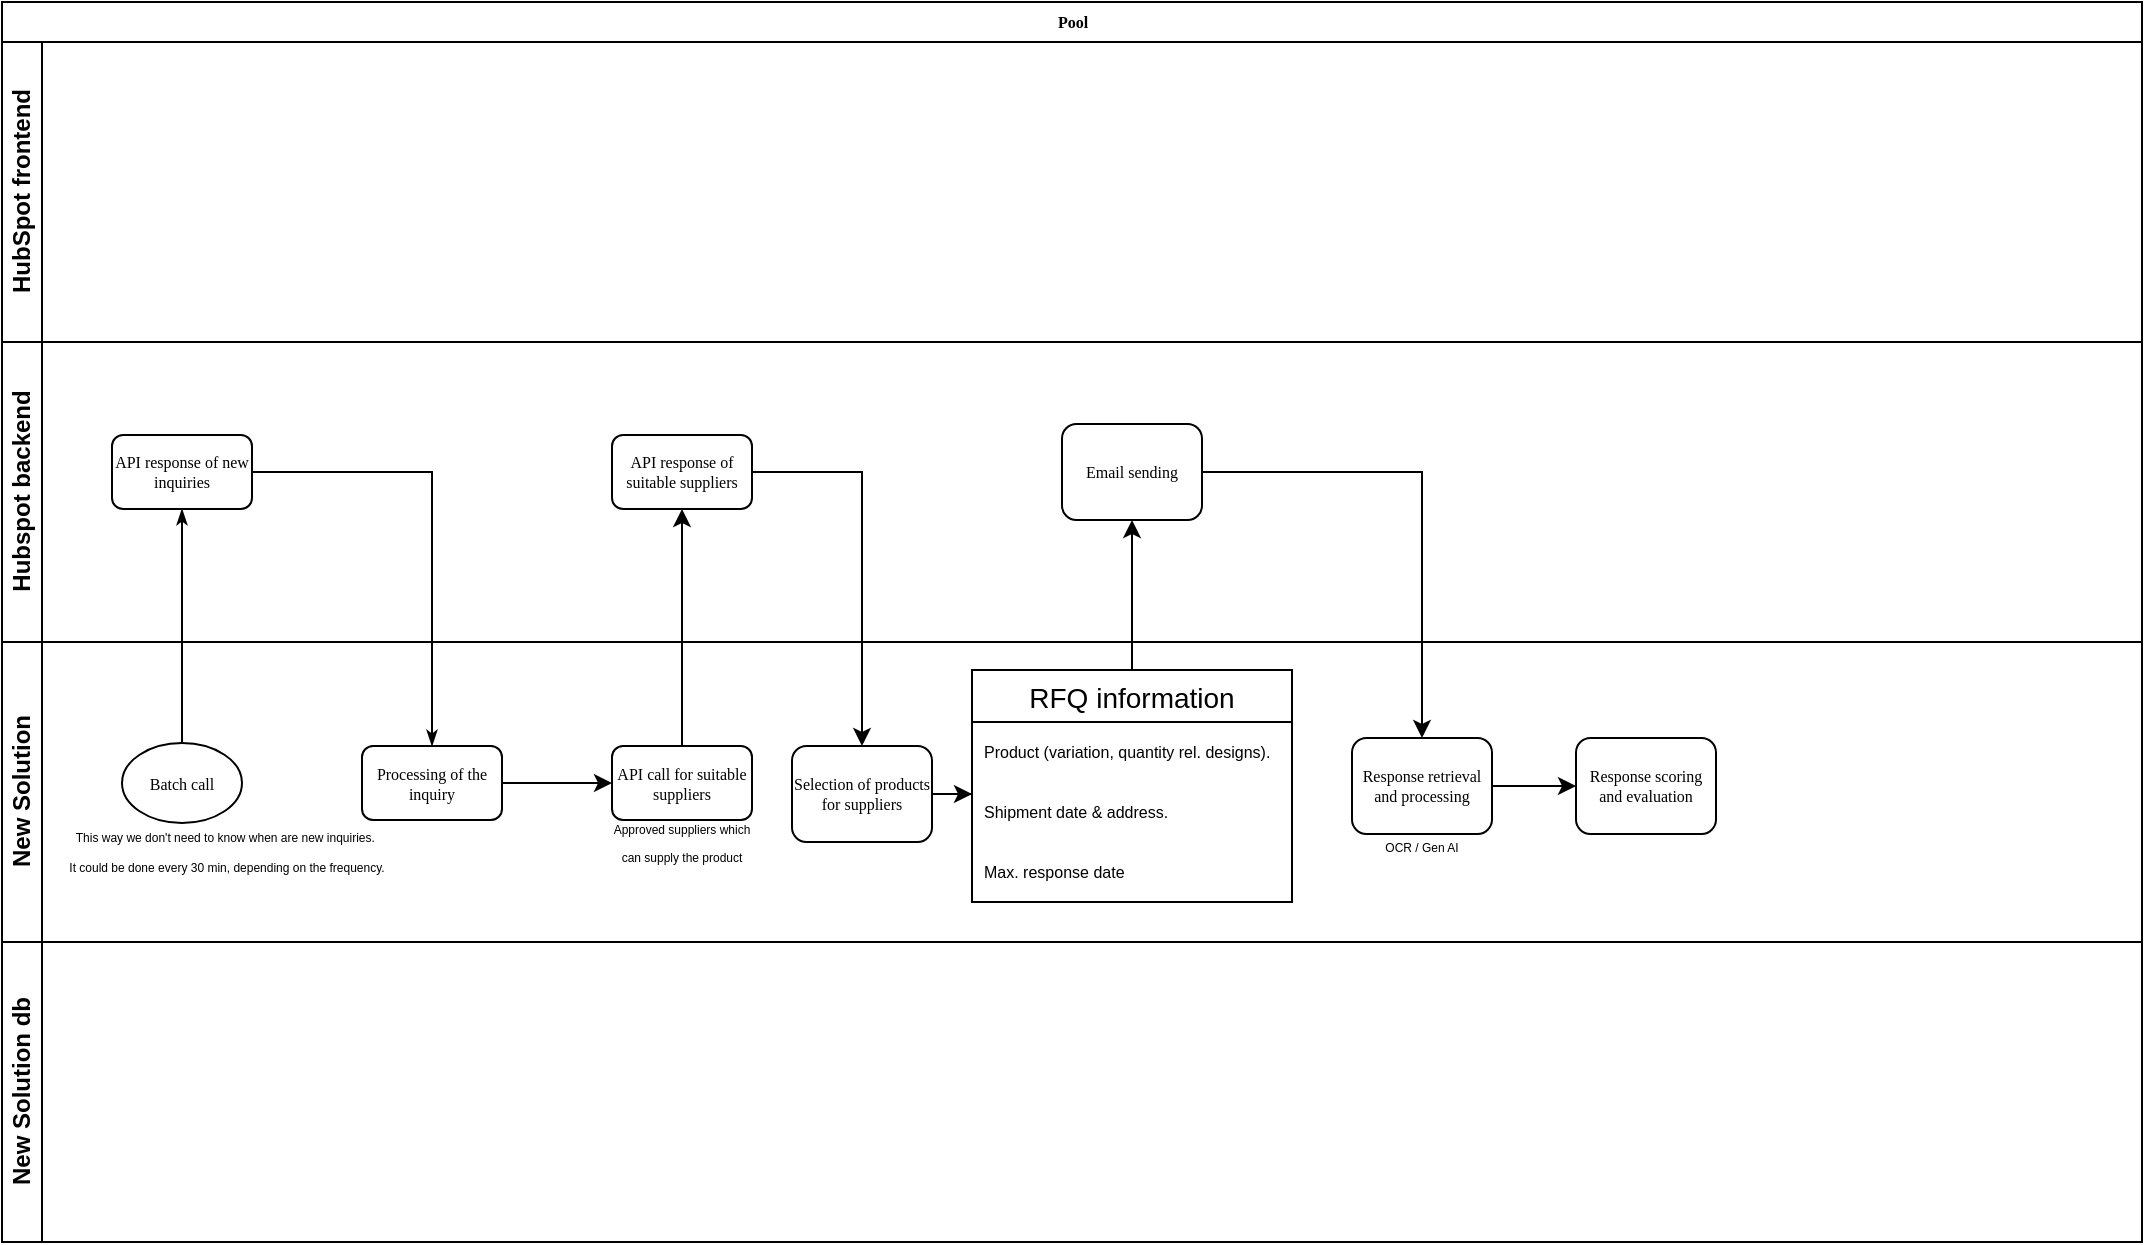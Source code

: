 <mxfile version="26.0.11">
  <diagram name="Page-1" id="c7488fd3-1785-93aa-aadb-54a6760d102a">
    <mxGraphModel dx="957" dy="426" grid="1" gridSize="10" guides="1" tooltips="1" connect="1" arrows="1" fold="1" page="1" pageScale="1" pageWidth="1100" pageHeight="850" background="none" math="0" shadow="0">
      <root>
        <mxCell id="0" />
        <mxCell id="1" parent="0" />
        <mxCell id="2b4e8129b02d487f-1" value="Pool" style="swimlane;html=1;childLayout=stackLayout;horizontal=1;startSize=20;horizontalStack=0;rounded=0;shadow=0;labelBackgroundColor=none;strokeWidth=1;fontFamily=Verdana;fontSize=8;align=center;" parent="1" vertex="1">
          <mxGeometry x="180" y="70" width="1070" height="470" as="geometry" />
        </mxCell>
        <mxCell id="2b4e8129b02d487f-2" value="HubSpot frontend" style="swimlane;html=1;startSize=20;horizontal=0;" parent="2b4e8129b02d487f-1" vertex="1">
          <mxGeometry y="20" width="1070" height="150" as="geometry" />
        </mxCell>
        <mxCell id="2b4e8129b02d487f-3" value="Hubspot backend" style="swimlane;html=1;startSize=20;horizontal=0;" parent="2b4e8129b02d487f-1" vertex="1">
          <mxGeometry y="170" width="1070" height="150" as="geometry" />
        </mxCell>
        <mxCell id="2b4e8129b02d487f-6" value="API response of new inquiries" style="rounded=1;whiteSpace=wrap;html=1;shadow=0;labelBackgroundColor=none;strokeWidth=1;fontFamily=Verdana;fontSize=8;align=center;" parent="2b4e8129b02d487f-3" vertex="1">
          <mxGeometry x="55" y="46.5" width="70" height="37" as="geometry" />
        </mxCell>
        <mxCell id="2b4e8129b02d487f-18" style="edgeStyle=orthogonalEdgeStyle;rounded=0;html=1;labelBackgroundColor=none;startArrow=none;startFill=0;startSize=5;endArrow=classicThin;endFill=1;endSize=5;jettySize=auto;orthogonalLoop=1;strokeWidth=1;fontFamily=Verdana;fontSize=8" parent="2b4e8129b02d487f-1" source="2b4e8129b02d487f-5" target="2b4e8129b02d487f-6" edge="1">
          <mxGeometry relative="1" as="geometry" />
        </mxCell>
        <mxCell id="2b4e8129b02d487f-24" style="edgeStyle=orthogonalEdgeStyle;rounded=0;html=1;labelBackgroundColor=none;startArrow=none;startFill=0;startSize=5;endArrow=classicThin;endFill=1;endSize=5;jettySize=auto;orthogonalLoop=1;strokeWidth=1;fontFamily=Verdana;fontSize=8;entryX=0.5;entryY=0;entryDx=0;entryDy=0;" parent="2b4e8129b02d487f-1" source="2b4e8129b02d487f-6" target="UMN8CmXKmuf_3cd8Juoa-2" edge="1">
          <mxGeometry relative="1" as="geometry">
            <mxPoint x="180" y="235" as="targetPoint" />
          </mxGeometry>
        </mxCell>
        <mxCell id="2b4e8129b02d487f-4" value="New Solution" style="swimlane;html=1;startSize=20;horizontal=0;" parent="2b4e8129b02d487f-1" vertex="1">
          <mxGeometry y="320" width="1070" height="150" as="geometry" />
        </mxCell>
        <mxCell id="2b4e8129b02d487f-5" value="Batch call" style="ellipse;whiteSpace=wrap;html=1;rounded=0;shadow=0;labelBackgroundColor=none;strokeWidth=1;fontFamily=Verdana;fontSize=8;align=center;" parent="2b4e8129b02d487f-4" vertex="1">
          <mxGeometry x="60" y="50.5" width="60" height="40" as="geometry" />
        </mxCell>
        <mxCell id="UMN8CmXKmuf_3cd8Juoa-4" value="&lt;font style=&quot;font-size: 6px;&quot;&gt;&lt;br&gt;&lt;/font&gt;&lt;div&gt;&lt;font style=&quot;font-size: 6px;&quot;&gt;This way we don&#39;t need to know when are new inquiries.&amp;nbsp;&lt;/font&gt;&lt;/div&gt;&lt;div&gt;&lt;font style=&quot;font-size: 6px;&quot;&gt;It could be done every 30 min, depending on the frequency.&lt;/font&gt;&lt;/div&gt;&lt;font size=&quot;3&quot;&gt;&lt;br&gt;&lt;br&gt;&lt;/font&gt;" style="text;html=1;align=center;verticalAlign=middle;whiteSpace=wrap;rounded=0;" vertex="1" parent="2b4e8129b02d487f-4">
          <mxGeometry x="30" y="100" width="165" height="30" as="geometry" />
        </mxCell>
        <mxCell id="UMN8CmXKmuf_3cd8Juoa-7" style="edgeStyle=orthogonalEdgeStyle;rounded=0;orthogonalLoop=1;jettySize=auto;html=1;" edge="1" parent="2b4e8129b02d487f-4" source="UMN8CmXKmuf_3cd8Juoa-2" target="UMN8CmXKmuf_3cd8Juoa-5">
          <mxGeometry relative="1" as="geometry" />
        </mxCell>
        <mxCell id="UMN8CmXKmuf_3cd8Juoa-2" value="Processing of the inquiry" style="rounded=1;whiteSpace=wrap;html=1;shadow=0;labelBackgroundColor=none;strokeWidth=1;fontFamily=Verdana;fontSize=8;align=center;" vertex="1" parent="2b4e8129b02d487f-4">
          <mxGeometry x="180" y="52" width="70" height="37" as="geometry" />
        </mxCell>
        <mxCell id="UMN8CmXKmuf_3cd8Juoa-9" value="API response of suitable suppliers" style="rounded=1;whiteSpace=wrap;html=1;shadow=0;labelBackgroundColor=none;strokeWidth=1;fontFamily=Verdana;fontSize=8;align=center;" vertex="1" parent="2b4e8129b02d487f-4">
          <mxGeometry x="305" y="-103.5" width="70" height="37" as="geometry" />
        </mxCell>
        <mxCell id="UMN8CmXKmuf_3cd8Juoa-25" value="Email sending" style="rounded=1;whiteSpace=wrap;html=1;shadow=0;labelBackgroundColor=none;strokeWidth=1;fontFamily=Verdana;fontSize=8;align=center;" vertex="1" parent="2b4e8129b02d487f-4">
          <mxGeometry x="530" y="-109" width="70" height="48" as="geometry" />
        </mxCell>
        <mxCell id="UMN8CmXKmuf_3cd8Juoa-8" style="edgeStyle=orthogonalEdgeStyle;rounded=0;orthogonalLoop=1;jettySize=auto;html=1;entryX=0.5;entryY=1;entryDx=0;entryDy=0;" edge="1" parent="2b4e8129b02d487f-4" source="UMN8CmXKmuf_3cd8Juoa-5" target="UMN8CmXKmuf_3cd8Juoa-9">
          <mxGeometry relative="1" as="geometry">
            <mxPoint x="340" y="-40" as="targetPoint" />
          </mxGeometry>
        </mxCell>
        <mxCell id="UMN8CmXKmuf_3cd8Juoa-5" value="API call for suitable suppliers" style="rounded=1;whiteSpace=wrap;html=1;shadow=0;labelBackgroundColor=none;strokeWidth=1;fontFamily=Verdana;fontSize=8;align=center;" vertex="1" parent="2b4e8129b02d487f-4">
          <mxGeometry x="305" y="52" width="70" height="37" as="geometry" />
        </mxCell>
        <mxCell id="UMN8CmXKmuf_3cd8Juoa-6" value="&lt;font style=&quot;font-size: 6px;&quot;&gt;Approved suppliers which can supply the product&lt;/font&gt;&lt;div&gt;&lt;br/&gt;&lt;/div&gt;" style="text;html=1;align=center;verticalAlign=middle;whiteSpace=wrap;rounded=0;" vertex="1" parent="2b4e8129b02d487f-4">
          <mxGeometry x="300" y="90.5" width="80" height="30" as="geometry" />
        </mxCell>
        <mxCell id="UMN8CmXKmuf_3cd8Juoa-14" value="RFQ information" style="swimlane;fontStyle=0;childLayout=stackLayout;horizontal=1;startSize=26;horizontalStack=0;resizeParent=1;resizeParentMax=0;resizeLast=0;collapsible=1;marginBottom=0;align=center;fontSize=14;" vertex="1" parent="2b4e8129b02d487f-4">
          <mxGeometry x="485" y="14" width="160" height="116" as="geometry">
            <mxRectangle x="390" y="12.5" width="60" height="30" as="alternateBounds" />
          </mxGeometry>
        </mxCell>
        <mxCell id="UMN8CmXKmuf_3cd8Juoa-15" value="&lt;div&gt;&lt;font style=&quot;font-size: 8px;&quot;&gt;Product (variation, quantity rel. designs).&lt;/font&gt;&lt;/div&gt;" style="text;strokeColor=none;fillColor=none;spacingLeft=4;spacingRight=4;overflow=hidden;rotatable=0;points=[[0,0.5],[1,0.5]];portConstraint=eastwest;fontSize=12;whiteSpace=wrap;html=1;" vertex="1" parent="UMN8CmXKmuf_3cd8Juoa-14">
          <mxGeometry y="26" width="160" height="30" as="geometry" />
        </mxCell>
        <mxCell id="UMN8CmXKmuf_3cd8Juoa-16" value="&lt;font style=&quot;font-size: 8px;&quot;&gt;Shipment date &amp;amp; address.&lt;/font&gt;" style="text;strokeColor=none;fillColor=none;spacingLeft=4;spacingRight=4;overflow=hidden;rotatable=0;points=[[0,0.5],[1,0.5]];portConstraint=eastwest;fontSize=12;whiteSpace=wrap;html=1;" vertex="1" parent="UMN8CmXKmuf_3cd8Juoa-14">
          <mxGeometry y="56" width="160" height="30" as="geometry" />
        </mxCell>
        <mxCell id="UMN8CmXKmuf_3cd8Juoa-17" value="&lt;font style=&quot;font-size: 8px;&quot;&gt;Max. response date&lt;/font&gt;" style="text;strokeColor=none;fillColor=none;spacingLeft=4;spacingRight=4;overflow=hidden;rotatable=0;points=[[0,0.5],[1,0.5]];portConstraint=eastwest;fontSize=12;whiteSpace=wrap;html=1;" vertex="1" parent="UMN8CmXKmuf_3cd8Juoa-14">
          <mxGeometry y="86" width="160" height="30" as="geometry" />
        </mxCell>
        <mxCell id="UMN8CmXKmuf_3cd8Juoa-22" value="Selection of products for suppliers" style="rounded=1;whiteSpace=wrap;html=1;shadow=0;labelBackgroundColor=none;strokeWidth=1;fontFamily=Verdana;fontSize=8;align=center;" vertex="1" parent="2b4e8129b02d487f-4">
          <mxGeometry x="395" y="52" width="70" height="48" as="geometry" />
        </mxCell>
        <mxCell id="UMN8CmXKmuf_3cd8Juoa-24" style="edgeStyle=orthogonalEdgeStyle;rounded=0;orthogonalLoop=1;jettySize=auto;html=1;entryX=0;entryY=0.2;entryDx=0;entryDy=0;entryPerimeter=0;" edge="1" parent="2b4e8129b02d487f-4" source="UMN8CmXKmuf_3cd8Juoa-22" target="UMN8CmXKmuf_3cd8Juoa-16">
          <mxGeometry relative="1" as="geometry" />
        </mxCell>
        <mxCell id="UMN8CmXKmuf_3cd8Juoa-27" value="Response retrieval and processing" style="rounded=1;whiteSpace=wrap;html=1;shadow=0;labelBackgroundColor=none;strokeWidth=1;fontFamily=Verdana;fontSize=8;align=center;" vertex="1" parent="2b4e8129b02d487f-4">
          <mxGeometry x="675" y="48" width="70" height="48" as="geometry" />
        </mxCell>
        <mxCell id="UMN8CmXKmuf_3cd8Juoa-29" value="&lt;font style=&quot;font-size: 6px;&quot;&gt;OCR / Gen AI&lt;/font&gt;" style="text;html=1;align=center;verticalAlign=middle;whiteSpace=wrap;rounded=0;" vertex="1" parent="2b4e8129b02d487f-4">
          <mxGeometry x="670" y="90.5" width="80" height="20" as="geometry" />
        </mxCell>
        <mxCell id="UMN8CmXKmuf_3cd8Juoa-77" value="Response scoring and evaluation" style="rounded=1;whiteSpace=wrap;html=1;shadow=0;labelBackgroundColor=none;strokeWidth=1;fontFamily=Verdana;fontSize=8;align=center;" vertex="1" parent="2b4e8129b02d487f-4">
          <mxGeometry x="787" y="48" width="70" height="48" as="geometry" />
        </mxCell>
        <mxCell id="UMN8CmXKmuf_3cd8Juoa-62" style="edgeStyle=orthogonalEdgeStyle;rounded=0;orthogonalLoop=1;jettySize=auto;html=1;exitX=1;exitY=0.5;exitDx=0;exitDy=0;entryX=0;entryY=0.5;entryDx=0;entryDy=0;" edge="1" parent="2b4e8129b02d487f-4" source="UMN8CmXKmuf_3cd8Juoa-27" target="UMN8CmXKmuf_3cd8Juoa-77">
          <mxGeometry relative="1" as="geometry">
            <mxPoint x="775" y="80" as="targetPoint" />
          </mxGeometry>
        </mxCell>
        <mxCell id="UMN8CmXKmuf_3cd8Juoa-23" style="edgeStyle=orthogonalEdgeStyle;rounded=0;orthogonalLoop=1;jettySize=auto;html=1;" edge="1" parent="2b4e8129b02d487f-4" source="UMN8CmXKmuf_3cd8Juoa-9" target="UMN8CmXKmuf_3cd8Juoa-22">
          <mxGeometry relative="1" as="geometry" />
        </mxCell>
        <mxCell id="UMN8CmXKmuf_3cd8Juoa-26" style="edgeStyle=orthogonalEdgeStyle;rounded=0;orthogonalLoop=1;jettySize=auto;html=1;entryX=0.5;entryY=1;entryDx=0;entryDy=0;" edge="1" parent="2b4e8129b02d487f-4" source="UMN8CmXKmuf_3cd8Juoa-14" target="UMN8CmXKmuf_3cd8Juoa-25">
          <mxGeometry relative="1" as="geometry" />
        </mxCell>
        <mxCell id="UMN8CmXKmuf_3cd8Juoa-28" style="edgeStyle=orthogonalEdgeStyle;rounded=0;orthogonalLoop=1;jettySize=auto;html=1;" edge="1" parent="2b4e8129b02d487f-4" source="UMN8CmXKmuf_3cd8Juoa-25" target="UMN8CmXKmuf_3cd8Juoa-27">
          <mxGeometry relative="1" as="geometry" />
        </mxCell>
        <mxCell id="UMN8CmXKmuf_3cd8Juoa-30" value="New Solution db" style="swimlane;html=1;startSize=20;horizontal=0;" vertex="1" parent="1">
          <mxGeometry x="180" y="540" width="1070" height="150" as="geometry" />
        </mxCell>
      </root>
    </mxGraphModel>
  </diagram>
</mxfile>
